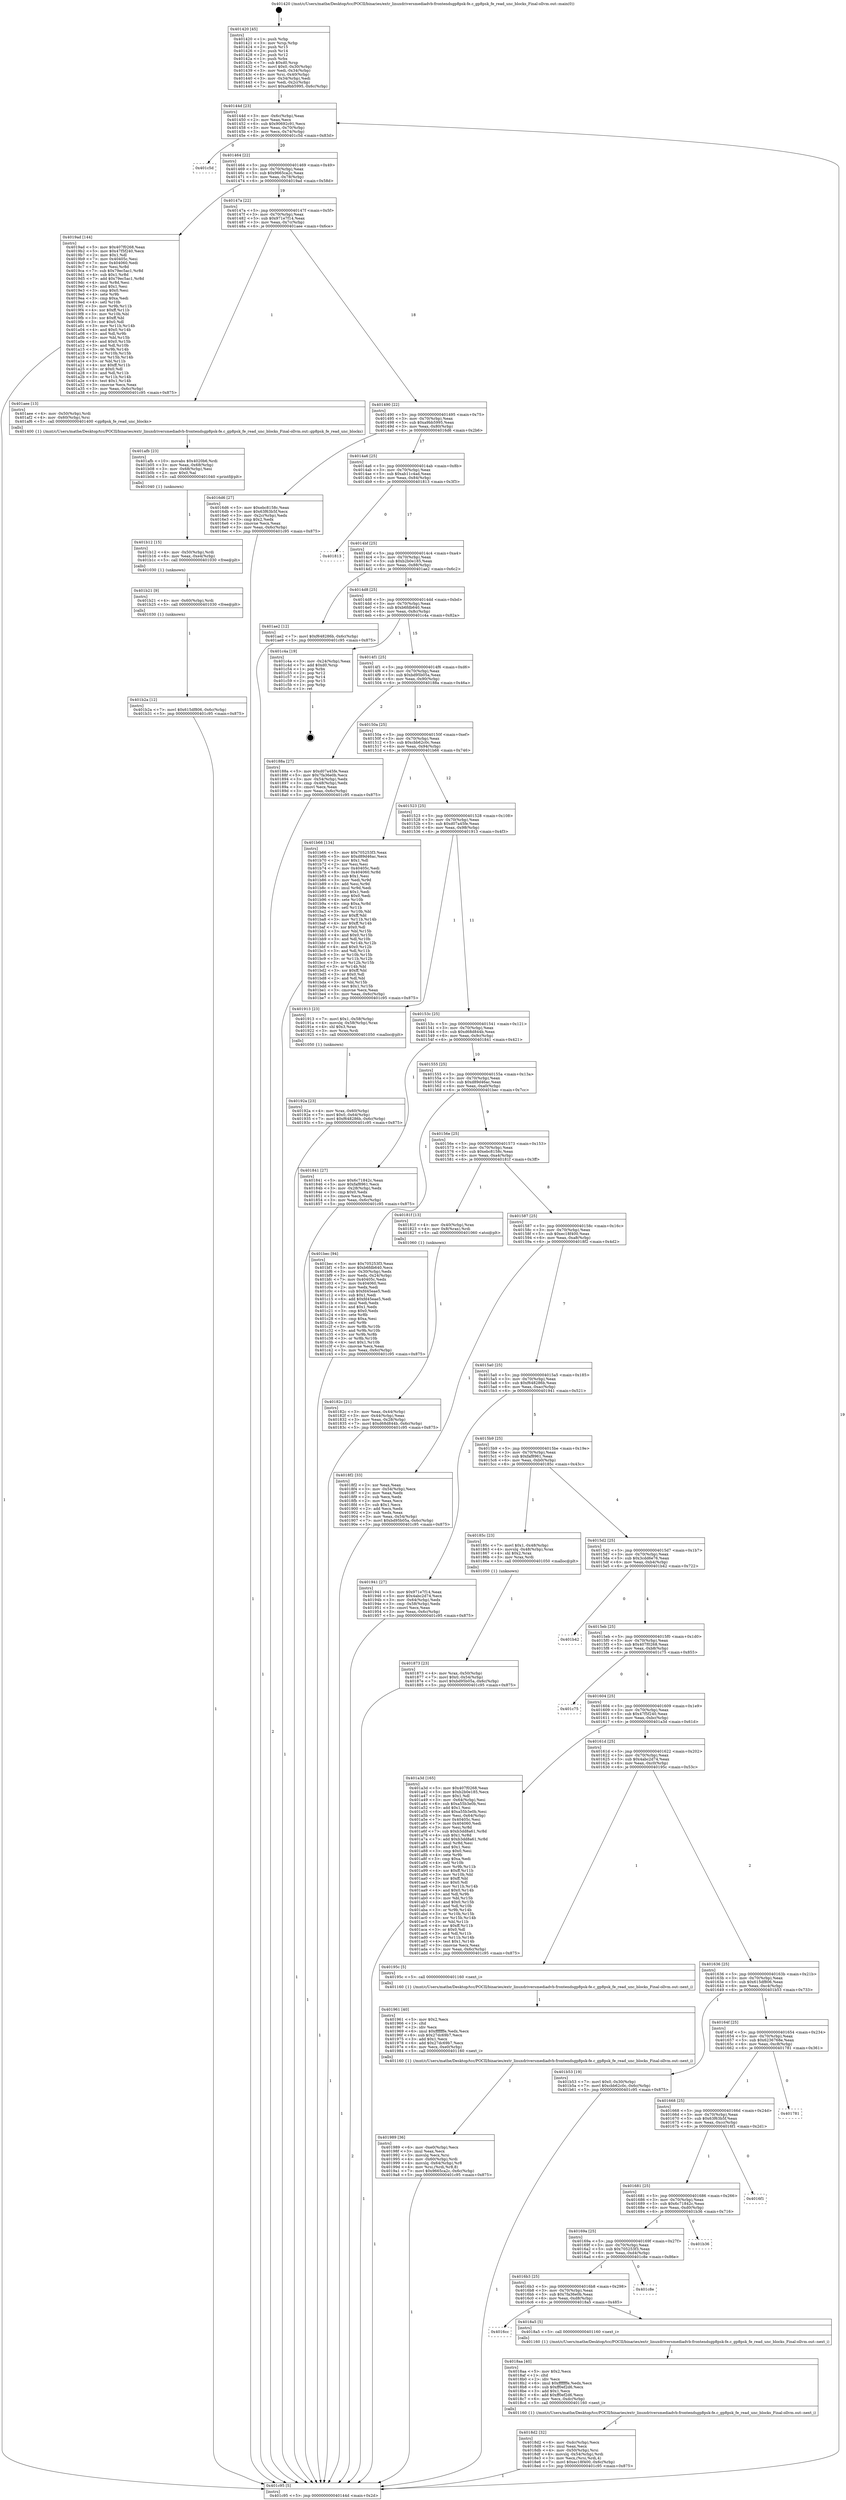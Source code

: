 digraph "0x401420" {
  label = "0x401420 (/mnt/c/Users/mathe/Desktop/tcc/POCII/binaries/extr_linuxdriversmediadvb-frontendsgp8psk-fe.c_gp8psk_fe_read_unc_blocks_Final-ollvm.out::main(0))"
  labelloc = "t"
  node[shape=record]

  Entry [label="",width=0.3,height=0.3,shape=circle,fillcolor=black,style=filled]
  "0x40144d" [label="{
     0x40144d [23]\l
     | [instrs]\l
     &nbsp;&nbsp;0x40144d \<+3\>: mov -0x6c(%rbp),%eax\l
     &nbsp;&nbsp;0x401450 \<+2\>: mov %eax,%ecx\l
     &nbsp;&nbsp;0x401452 \<+6\>: sub $0x90692c91,%ecx\l
     &nbsp;&nbsp;0x401458 \<+3\>: mov %eax,-0x70(%rbp)\l
     &nbsp;&nbsp;0x40145b \<+3\>: mov %ecx,-0x74(%rbp)\l
     &nbsp;&nbsp;0x40145e \<+6\>: je 0000000000401c5d \<main+0x83d\>\l
  }"]
  "0x401c5d" [label="{
     0x401c5d\l
  }", style=dashed]
  "0x401464" [label="{
     0x401464 [22]\l
     | [instrs]\l
     &nbsp;&nbsp;0x401464 \<+5\>: jmp 0000000000401469 \<main+0x49\>\l
     &nbsp;&nbsp;0x401469 \<+3\>: mov -0x70(%rbp),%eax\l
     &nbsp;&nbsp;0x40146c \<+5\>: sub $0x9665ca2c,%eax\l
     &nbsp;&nbsp;0x401471 \<+3\>: mov %eax,-0x78(%rbp)\l
     &nbsp;&nbsp;0x401474 \<+6\>: je 00000000004019ad \<main+0x58d\>\l
  }"]
  Exit [label="",width=0.3,height=0.3,shape=circle,fillcolor=black,style=filled,peripheries=2]
  "0x4019ad" [label="{
     0x4019ad [144]\l
     | [instrs]\l
     &nbsp;&nbsp;0x4019ad \<+5\>: mov $0x407f0268,%eax\l
     &nbsp;&nbsp;0x4019b2 \<+5\>: mov $0x47f5f240,%ecx\l
     &nbsp;&nbsp;0x4019b7 \<+2\>: mov $0x1,%dl\l
     &nbsp;&nbsp;0x4019b9 \<+7\>: mov 0x40405c,%esi\l
     &nbsp;&nbsp;0x4019c0 \<+7\>: mov 0x404060,%edi\l
     &nbsp;&nbsp;0x4019c7 \<+3\>: mov %esi,%r8d\l
     &nbsp;&nbsp;0x4019ca \<+7\>: sub $0x79ec5ac1,%r8d\l
     &nbsp;&nbsp;0x4019d1 \<+4\>: sub $0x1,%r8d\l
     &nbsp;&nbsp;0x4019d5 \<+7\>: add $0x79ec5ac1,%r8d\l
     &nbsp;&nbsp;0x4019dc \<+4\>: imul %r8d,%esi\l
     &nbsp;&nbsp;0x4019e0 \<+3\>: and $0x1,%esi\l
     &nbsp;&nbsp;0x4019e3 \<+3\>: cmp $0x0,%esi\l
     &nbsp;&nbsp;0x4019e6 \<+4\>: sete %r9b\l
     &nbsp;&nbsp;0x4019ea \<+3\>: cmp $0xa,%edi\l
     &nbsp;&nbsp;0x4019ed \<+4\>: setl %r10b\l
     &nbsp;&nbsp;0x4019f1 \<+3\>: mov %r9b,%r11b\l
     &nbsp;&nbsp;0x4019f4 \<+4\>: xor $0xff,%r11b\l
     &nbsp;&nbsp;0x4019f8 \<+3\>: mov %r10b,%bl\l
     &nbsp;&nbsp;0x4019fb \<+3\>: xor $0xff,%bl\l
     &nbsp;&nbsp;0x4019fe \<+3\>: xor $0x0,%dl\l
     &nbsp;&nbsp;0x401a01 \<+3\>: mov %r11b,%r14b\l
     &nbsp;&nbsp;0x401a04 \<+4\>: and $0x0,%r14b\l
     &nbsp;&nbsp;0x401a08 \<+3\>: and %dl,%r9b\l
     &nbsp;&nbsp;0x401a0b \<+3\>: mov %bl,%r15b\l
     &nbsp;&nbsp;0x401a0e \<+4\>: and $0x0,%r15b\l
     &nbsp;&nbsp;0x401a12 \<+3\>: and %dl,%r10b\l
     &nbsp;&nbsp;0x401a15 \<+3\>: or %r9b,%r14b\l
     &nbsp;&nbsp;0x401a18 \<+3\>: or %r10b,%r15b\l
     &nbsp;&nbsp;0x401a1b \<+3\>: xor %r15b,%r14b\l
     &nbsp;&nbsp;0x401a1e \<+3\>: or %bl,%r11b\l
     &nbsp;&nbsp;0x401a21 \<+4\>: xor $0xff,%r11b\l
     &nbsp;&nbsp;0x401a25 \<+3\>: or $0x0,%dl\l
     &nbsp;&nbsp;0x401a28 \<+3\>: and %dl,%r11b\l
     &nbsp;&nbsp;0x401a2b \<+3\>: or %r11b,%r14b\l
     &nbsp;&nbsp;0x401a2e \<+4\>: test $0x1,%r14b\l
     &nbsp;&nbsp;0x401a32 \<+3\>: cmovne %ecx,%eax\l
     &nbsp;&nbsp;0x401a35 \<+3\>: mov %eax,-0x6c(%rbp)\l
     &nbsp;&nbsp;0x401a38 \<+5\>: jmp 0000000000401c95 \<main+0x875\>\l
  }"]
  "0x40147a" [label="{
     0x40147a [22]\l
     | [instrs]\l
     &nbsp;&nbsp;0x40147a \<+5\>: jmp 000000000040147f \<main+0x5f\>\l
     &nbsp;&nbsp;0x40147f \<+3\>: mov -0x70(%rbp),%eax\l
     &nbsp;&nbsp;0x401482 \<+5\>: sub $0x971e7f14,%eax\l
     &nbsp;&nbsp;0x401487 \<+3\>: mov %eax,-0x7c(%rbp)\l
     &nbsp;&nbsp;0x40148a \<+6\>: je 0000000000401aee \<main+0x6ce\>\l
  }"]
  "0x401b2a" [label="{
     0x401b2a [12]\l
     | [instrs]\l
     &nbsp;&nbsp;0x401b2a \<+7\>: movl $0x615df806,-0x6c(%rbp)\l
     &nbsp;&nbsp;0x401b31 \<+5\>: jmp 0000000000401c95 \<main+0x875\>\l
  }"]
  "0x401aee" [label="{
     0x401aee [13]\l
     | [instrs]\l
     &nbsp;&nbsp;0x401aee \<+4\>: mov -0x50(%rbp),%rdi\l
     &nbsp;&nbsp;0x401af2 \<+4\>: mov -0x60(%rbp),%rsi\l
     &nbsp;&nbsp;0x401af6 \<+5\>: call 0000000000401400 \<gp8psk_fe_read_unc_blocks\>\l
     | [calls]\l
     &nbsp;&nbsp;0x401400 \{1\} (/mnt/c/Users/mathe/Desktop/tcc/POCII/binaries/extr_linuxdriversmediadvb-frontendsgp8psk-fe.c_gp8psk_fe_read_unc_blocks_Final-ollvm.out::gp8psk_fe_read_unc_blocks)\l
  }"]
  "0x401490" [label="{
     0x401490 [22]\l
     | [instrs]\l
     &nbsp;&nbsp;0x401490 \<+5\>: jmp 0000000000401495 \<main+0x75\>\l
     &nbsp;&nbsp;0x401495 \<+3\>: mov -0x70(%rbp),%eax\l
     &nbsp;&nbsp;0x401498 \<+5\>: sub $0xa9bb5995,%eax\l
     &nbsp;&nbsp;0x40149d \<+3\>: mov %eax,-0x80(%rbp)\l
     &nbsp;&nbsp;0x4014a0 \<+6\>: je 00000000004016d6 \<main+0x2b6\>\l
  }"]
  "0x401b21" [label="{
     0x401b21 [9]\l
     | [instrs]\l
     &nbsp;&nbsp;0x401b21 \<+4\>: mov -0x60(%rbp),%rdi\l
     &nbsp;&nbsp;0x401b25 \<+5\>: call 0000000000401030 \<free@plt\>\l
     | [calls]\l
     &nbsp;&nbsp;0x401030 \{1\} (unknown)\l
  }"]
  "0x4016d6" [label="{
     0x4016d6 [27]\l
     | [instrs]\l
     &nbsp;&nbsp;0x4016d6 \<+5\>: mov $0xebc8158c,%eax\l
     &nbsp;&nbsp;0x4016db \<+5\>: mov $0x63f63b5f,%ecx\l
     &nbsp;&nbsp;0x4016e0 \<+3\>: mov -0x2c(%rbp),%edx\l
     &nbsp;&nbsp;0x4016e3 \<+3\>: cmp $0x2,%edx\l
     &nbsp;&nbsp;0x4016e6 \<+3\>: cmovne %ecx,%eax\l
     &nbsp;&nbsp;0x4016e9 \<+3\>: mov %eax,-0x6c(%rbp)\l
     &nbsp;&nbsp;0x4016ec \<+5\>: jmp 0000000000401c95 \<main+0x875\>\l
  }"]
  "0x4014a6" [label="{
     0x4014a6 [25]\l
     | [instrs]\l
     &nbsp;&nbsp;0x4014a6 \<+5\>: jmp 00000000004014ab \<main+0x8b\>\l
     &nbsp;&nbsp;0x4014ab \<+3\>: mov -0x70(%rbp),%eax\l
     &nbsp;&nbsp;0x4014ae \<+5\>: sub $0xab11c4ad,%eax\l
     &nbsp;&nbsp;0x4014b3 \<+6\>: mov %eax,-0x84(%rbp)\l
     &nbsp;&nbsp;0x4014b9 \<+6\>: je 0000000000401813 \<main+0x3f3\>\l
  }"]
  "0x401c95" [label="{
     0x401c95 [5]\l
     | [instrs]\l
     &nbsp;&nbsp;0x401c95 \<+5\>: jmp 000000000040144d \<main+0x2d\>\l
  }"]
  "0x401420" [label="{
     0x401420 [45]\l
     | [instrs]\l
     &nbsp;&nbsp;0x401420 \<+1\>: push %rbp\l
     &nbsp;&nbsp;0x401421 \<+3\>: mov %rsp,%rbp\l
     &nbsp;&nbsp;0x401424 \<+2\>: push %r15\l
     &nbsp;&nbsp;0x401426 \<+2\>: push %r14\l
     &nbsp;&nbsp;0x401428 \<+2\>: push %r12\l
     &nbsp;&nbsp;0x40142a \<+1\>: push %rbx\l
     &nbsp;&nbsp;0x40142b \<+7\>: sub $0xd0,%rsp\l
     &nbsp;&nbsp;0x401432 \<+7\>: movl $0x0,-0x30(%rbp)\l
     &nbsp;&nbsp;0x401439 \<+3\>: mov %edi,-0x34(%rbp)\l
     &nbsp;&nbsp;0x40143c \<+4\>: mov %rsi,-0x40(%rbp)\l
     &nbsp;&nbsp;0x401440 \<+3\>: mov -0x34(%rbp),%edi\l
     &nbsp;&nbsp;0x401443 \<+3\>: mov %edi,-0x2c(%rbp)\l
     &nbsp;&nbsp;0x401446 \<+7\>: movl $0xa9bb5995,-0x6c(%rbp)\l
  }"]
  "0x401b12" [label="{
     0x401b12 [15]\l
     | [instrs]\l
     &nbsp;&nbsp;0x401b12 \<+4\>: mov -0x50(%rbp),%rdi\l
     &nbsp;&nbsp;0x401b16 \<+6\>: mov %eax,-0xe4(%rbp)\l
     &nbsp;&nbsp;0x401b1c \<+5\>: call 0000000000401030 \<free@plt\>\l
     | [calls]\l
     &nbsp;&nbsp;0x401030 \{1\} (unknown)\l
  }"]
  "0x401813" [label="{
     0x401813\l
  }", style=dashed]
  "0x4014bf" [label="{
     0x4014bf [25]\l
     | [instrs]\l
     &nbsp;&nbsp;0x4014bf \<+5\>: jmp 00000000004014c4 \<main+0xa4\>\l
     &nbsp;&nbsp;0x4014c4 \<+3\>: mov -0x70(%rbp),%eax\l
     &nbsp;&nbsp;0x4014c7 \<+5\>: sub $0xb2b0e185,%eax\l
     &nbsp;&nbsp;0x4014cc \<+6\>: mov %eax,-0x88(%rbp)\l
     &nbsp;&nbsp;0x4014d2 \<+6\>: je 0000000000401ae2 \<main+0x6c2\>\l
  }"]
  "0x401afb" [label="{
     0x401afb [23]\l
     | [instrs]\l
     &nbsp;&nbsp;0x401afb \<+10\>: movabs $0x4020b6,%rdi\l
     &nbsp;&nbsp;0x401b05 \<+3\>: mov %eax,-0x68(%rbp)\l
     &nbsp;&nbsp;0x401b08 \<+3\>: mov -0x68(%rbp),%esi\l
     &nbsp;&nbsp;0x401b0b \<+2\>: mov $0x0,%al\l
     &nbsp;&nbsp;0x401b0d \<+5\>: call 0000000000401040 \<printf@plt\>\l
     | [calls]\l
     &nbsp;&nbsp;0x401040 \{1\} (unknown)\l
  }"]
  "0x401ae2" [label="{
     0x401ae2 [12]\l
     | [instrs]\l
     &nbsp;&nbsp;0x401ae2 \<+7\>: movl $0xf648286b,-0x6c(%rbp)\l
     &nbsp;&nbsp;0x401ae9 \<+5\>: jmp 0000000000401c95 \<main+0x875\>\l
  }"]
  "0x4014d8" [label="{
     0x4014d8 [25]\l
     | [instrs]\l
     &nbsp;&nbsp;0x4014d8 \<+5\>: jmp 00000000004014dd \<main+0xbd\>\l
     &nbsp;&nbsp;0x4014dd \<+3\>: mov -0x70(%rbp),%eax\l
     &nbsp;&nbsp;0x4014e0 \<+5\>: sub $0xb6fdb640,%eax\l
     &nbsp;&nbsp;0x4014e5 \<+6\>: mov %eax,-0x8c(%rbp)\l
     &nbsp;&nbsp;0x4014eb \<+6\>: je 0000000000401c4a \<main+0x82a\>\l
  }"]
  "0x401989" [label="{
     0x401989 [36]\l
     | [instrs]\l
     &nbsp;&nbsp;0x401989 \<+6\>: mov -0xe0(%rbp),%ecx\l
     &nbsp;&nbsp;0x40198f \<+3\>: imul %eax,%ecx\l
     &nbsp;&nbsp;0x401992 \<+3\>: movslq %ecx,%rsi\l
     &nbsp;&nbsp;0x401995 \<+4\>: mov -0x60(%rbp),%rdi\l
     &nbsp;&nbsp;0x401999 \<+4\>: movslq -0x64(%rbp),%r8\l
     &nbsp;&nbsp;0x40199d \<+4\>: mov %rsi,(%rdi,%r8,8)\l
     &nbsp;&nbsp;0x4019a1 \<+7\>: movl $0x9665ca2c,-0x6c(%rbp)\l
     &nbsp;&nbsp;0x4019a8 \<+5\>: jmp 0000000000401c95 \<main+0x875\>\l
  }"]
  "0x401c4a" [label="{
     0x401c4a [19]\l
     | [instrs]\l
     &nbsp;&nbsp;0x401c4a \<+3\>: mov -0x24(%rbp),%eax\l
     &nbsp;&nbsp;0x401c4d \<+7\>: add $0xd0,%rsp\l
     &nbsp;&nbsp;0x401c54 \<+1\>: pop %rbx\l
     &nbsp;&nbsp;0x401c55 \<+2\>: pop %r12\l
     &nbsp;&nbsp;0x401c57 \<+2\>: pop %r14\l
     &nbsp;&nbsp;0x401c59 \<+2\>: pop %r15\l
     &nbsp;&nbsp;0x401c5b \<+1\>: pop %rbp\l
     &nbsp;&nbsp;0x401c5c \<+1\>: ret\l
  }"]
  "0x4014f1" [label="{
     0x4014f1 [25]\l
     | [instrs]\l
     &nbsp;&nbsp;0x4014f1 \<+5\>: jmp 00000000004014f6 \<main+0xd6\>\l
     &nbsp;&nbsp;0x4014f6 \<+3\>: mov -0x70(%rbp),%eax\l
     &nbsp;&nbsp;0x4014f9 \<+5\>: sub $0xbd95b05a,%eax\l
     &nbsp;&nbsp;0x4014fe \<+6\>: mov %eax,-0x90(%rbp)\l
     &nbsp;&nbsp;0x401504 \<+6\>: je 000000000040188a \<main+0x46a\>\l
  }"]
  "0x401961" [label="{
     0x401961 [40]\l
     | [instrs]\l
     &nbsp;&nbsp;0x401961 \<+5\>: mov $0x2,%ecx\l
     &nbsp;&nbsp;0x401966 \<+1\>: cltd\l
     &nbsp;&nbsp;0x401967 \<+2\>: idiv %ecx\l
     &nbsp;&nbsp;0x401969 \<+6\>: imul $0xfffffffe,%edx,%ecx\l
     &nbsp;&nbsp;0x40196f \<+6\>: sub $0x27dc69b7,%ecx\l
     &nbsp;&nbsp;0x401975 \<+3\>: add $0x1,%ecx\l
     &nbsp;&nbsp;0x401978 \<+6\>: add $0x27dc69b7,%ecx\l
     &nbsp;&nbsp;0x40197e \<+6\>: mov %ecx,-0xe0(%rbp)\l
     &nbsp;&nbsp;0x401984 \<+5\>: call 0000000000401160 \<next_i\>\l
     | [calls]\l
     &nbsp;&nbsp;0x401160 \{1\} (/mnt/c/Users/mathe/Desktop/tcc/POCII/binaries/extr_linuxdriversmediadvb-frontendsgp8psk-fe.c_gp8psk_fe_read_unc_blocks_Final-ollvm.out::next_i)\l
  }"]
  "0x40188a" [label="{
     0x40188a [27]\l
     | [instrs]\l
     &nbsp;&nbsp;0x40188a \<+5\>: mov $0xd07a45fe,%eax\l
     &nbsp;&nbsp;0x40188f \<+5\>: mov $0x7fa36e0b,%ecx\l
     &nbsp;&nbsp;0x401894 \<+3\>: mov -0x54(%rbp),%edx\l
     &nbsp;&nbsp;0x401897 \<+3\>: cmp -0x48(%rbp),%edx\l
     &nbsp;&nbsp;0x40189a \<+3\>: cmovl %ecx,%eax\l
     &nbsp;&nbsp;0x40189d \<+3\>: mov %eax,-0x6c(%rbp)\l
     &nbsp;&nbsp;0x4018a0 \<+5\>: jmp 0000000000401c95 \<main+0x875\>\l
  }"]
  "0x40150a" [label="{
     0x40150a [25]\l
     | [instrs]\l
     &nbsp;&nbsp;0x40150a \<+5\>: jmp 000000000040150f \<main+0xef\>\l
     &nbsp;&nbsp;0x40150f \<+3\>: mov -0x70(%rbp),%eax\l
     &nbsp;&nbsp;0x401512 \<+5\>: sub $0xcbb62c0c,%eax\l
     &nbsp;&nbsp;0x401517 \<+6\>: mov %eax,-0x94(%rbp)\l
     &nbsp;&nbsp;0x40151d \<+6\>: je 0000000000401b66 \<main+0x746\>\l
  }"]
  "0x40192a" [label="{
     0x40192a [23]\l
     | [instrs]\l
     &nbsp;&nbsp;0x40192a \<+4\>: mov %rax,-0x60(%rbp)\l
     &nbsp;&nbsp;0x40192e \<+7\>: movl $0x0,-0x64(%rbp)\l
     &nbsp;&nbsp;0x401935 \<+7\>: movl $0xf648286b,-0x6c(%rbp)\l
     &nbsp;&nbsp;0x40193c \<+5\>: jmp 0000000000401c95 \<main+0x875\>\l
  }"]
  "0x401b66" [label="{
     0x401b66 [134]\l
     | [instrs]\l
     &nbsp;&nbsp;0x401b66 \<+5\>: mov $0x705253f3,%eax\l
     &nbsp;&nbsp;0x401b6b \<+5\>: mov $0xd89d46ac,%ecx\l
     &nbsp;&nbsp;0x401b70 \<+2\>: mov $0x1,%dl\l
     &nbsp;&nbsp;0x401b72 \<+2\>: xor %esi,%esi\l
     &nbsp;&nbsp;0x401b74 \<+7\>: mov 0x40405c,%edi\l
     &nbsp;&nbsp;0x401b7b \<+8\>: mov 0x404060,%r8d\l
     &nbsp;&nbsp;0x401b83 \<+3\>: sub $0x1,%esi\l
     &nbsp;&nbsp;0x401b86 \<+3\>: mov %edi,%r9d\l
     &nbsp;&nbsp;0x401b89 \<+3\>: add %esi,%r9d\l
     &nbsp;&nbsp;0x401b8c \<+4\>: imul %r9d,%edi\l
     &nbsp;&nbsp;0x401b90 \<+3\>: and $0x1,%edi\l
     &nbsp;&nbsp;0x401b93 \<+3\>: cmp $0x0,%edi\l
     &nbsp;&nbsp;0x401b96 \<+4\>: sete %r10b\l
     &nbsp;&nbsp;0x401b9a \<+4\>: cmp $0xa,%r8d\l
     &nbsp;&nbsp;0x401b9e \<+4\>: setl %r11b\l
     &nbsp;&nbsp;0x401ba2 \<+3\>: mov %r10b,%bl\l
     &nbsp;&nbsp;0x401ba5 \<+3\>: xor $0xff,%bl\l
     &nbsp;&nbsp;0x401ba8 \<+3\>: mov %r11b,%r14b\l
     &nbsp;&nbsp;0x401bab \<+4\>: xor $0xff,%r14b\l
     &nbsp;&nbsp;0x401baf \<+3\>: xor $0x0,%dl\l
     &nbsp;&nbsp;0x401bb2 \<+3\>: mov %bl,%r15b\l
     &nbsp;&nbsp;0x401bb5 \<+4\>: and $0x0,%r15b\l
     &nbsp;&nbsp;0x401bb9 \<+3\>: and %dl,%r10b\l
     &nbsp;&nbsp;0x401bbc \<+3\>: mov %r14b,%r12b\l
     &nbsp;&nbsp;0x401bbf \<+4\>: and $0x0,%r12b\l
     &nbsp;&nbsp;0x401bc3 \<+3\>: and %dl,%r11b\l
     &nbsp;&nbsp;0x401bc6 \<+3\>: or %r10b,%r15b\l
     &nbsp;&nbsp;0x401bc9 \<+3\>: or %r11b,%r12b\l
     &nbsp;&nbsp;0x401bcc \<+3\>: xor %r12b,%r15b\l
     &nbsp;&nbsp;0x401bcf \<+3\>: or %r14b,%bl\l
     &nbsp;&nbsp;0x401bd2 \<+3\>: xor $0xff,%bl\l
     &nbsp;&nbsp;0x401bd5 \<+3\>: or $0x0,%dl\l
     &nbsp;&nbsp;0x401bd8 \<+2\>: and %dl,%bl\l
     &nbsp;&nbsp;0x401bda \<+3\>: or %bl,%r15b\l
     &nbsp;&nbsp;0x401bdd \<+4\>: test $0x1,%r15b\l
     &nbsp;&nbsp;0x401be1 \<+3\>: cmovne %ecx,%eax\l
     &nbsp;&nbsp;0x401be4 \<+3\>: mov %eax,-0x6c(%rbp)\l
     &nbsp;&nbsp;0x401be7 \<+5\>: jmp 0000000000401c95 \<main+0x875\>\l
  }"]
  "0x401523" [label="{
     0x401523 [25]\l
     | [instrs]\l
     &nbsp;&nbsp;0x401523 \<+5\>: jmp 0000000000401528 \<main+0x108\>\l
     &nbsp;&nbsp;0x401528 \<+3\>: mov -0x70(%rbp),%eax\l
     &nbsp;&nbsp;0x40152b \<+5\>: sub $0xd07a45fe,%eax\l
     &nbsp;&nbsp;0x401530 \<+6\>: mov %eax,-0x98(%rbp)\l
     &nbsp;&nbsp;0x401536 \<+6\>: je 0000000000401913 \<main+0x4f3\>\l
  }"]
  "0x4018d2" [label="{
     0x4018d2 [32]\l
     | [instrs]\l
     &nbsp;&nbsp;0x4018d2 \<+6\>: mov -0xdc(%rbp),%ecx\l
     &nbsp;&nbsp;0x4018d8 \<+3\>: imul %eax,%ecx\l
     &nbsp;&nbsp;0x4018db \<+4\>: mov -0x50(%rbp),%rsi\l
     &nbsp;&nbsp;0x4018df \<+4\>: movslq -0x54(%rbp),%rdi\l
     &nbsp;&nbsp;0x4018e3 \<+3\>: mov %ecx,(%rsi,%rdi,4)\l
     &nbsp;&nbsp;0x4018e6 \<+7\>: movl $0xec18f400,-0x6c(%rbp)\l
     &nbsp;&nbsp;0x4018ed \<+5\>: jmp 0000000000401c95 \<main+0x875\>\l
  }"]
  "0x401913" [label="{
     0x401913 [23]\l
     | [instrs]\l
     &nbsp;&nbsp;0x401913 \<+7\>: movl $0x1,-0x58(%rbp)\l
     &nbsp;&nbsp;0x40191a \<+4\>: movslq -0x58(%rbp),%rax\l
     &nbsp;&nbsp;0x40191e \<+4\>: shl $0x3,%rax\l
     &nbsp;&nbsp;0x401922 \<+3\>: mov %rax,%rdi\l
     &nbsp;&nbsp;0x401925 \<+5\>: call 0000000000401050 \<malloc@plt\>\l
     | [calls]\l
     &nbsp;&nbsp;0x401050 \{1\} (unknown)\l
  }"]
  "0x40153c" [label="{
     0x40153c [25]\l
     | [instrs]\l
     &nbsp;&nbsp;0x40153c \<+5\>: jmp 0000000000401541 \<main+0x121\>\l
     &nbsp;&nbsp;0x401541 \<+3\>: mov -0x70(%rbp),%eax\l
     &nbsp;&nbsp;0x401544 \<+5\>: sub $0xd68d844b,%eax\l
     &nbsp;&nbsp;0x401549 \<+6\>: mov %eax,-0x9c(%rbp)\l
     &nbsp;&nbsp;0x40154f \<+6\>: je 0000000000401841 \<main+0x421\>\l
  }"]
  "0x4018aa" [label="{
     0x4018aa [40]\l
     | [instrs]\l
     &nbsp;&nbsp;0x4018aa \<+5\>: mov $0x2,%ecx\l
     &nbsp;&nbsp;0x4018af \<+1\>: cltd\l
     &nbsp;&nbsp;0x4018b0 \<+2\>: idiv %ecx\l
     &nbsp;&nbsp;0x4018b2 \<+6\>: imul $0xfffffffe,%edx,%ecx\l
     &nbsp;&nbsp;0x4018b8 \<+6\>: sub $0xff0ef2d6,%ecx\l
     &nbsp;&nbsp;0x4018be \<+3\>: add $0x1,%ecx\l
     &nbsp;&nbsp;0x4018c1 \<+6\>: add $0xff0ef2d6,%ecx\l
     &nbsp;&nbsp;0x4018c7 \<+6\>: mov %ecx,-0xdc(%rbp)\l
     &nbsp;&nbsp;0x4018cd \<+5\>: call 0000000000401160 \<next_i\>\l
     | [calls]\l
     &nbsp;&nbsp;0x401160 \{1\} (/mnt/c/Users/mathe/Desktop/tcc/POCII/binaries/extr_linuxdriversmediadvb-frontendsgp8psk-fe.c_gp8psk_fe_read_unc_blocks_Final-ollvm.out::next_i)\l
  }"]
  "0x401841" [label="{
     0x401841 [27]\l
     | [instrs]\l
     &nbsp;&nbsp;0x401841 \<+5\>: mov $0x6c71842c,%eax\l
     &nbsp;&nbsp;0x401846 \<+5\>: mov $0xfaf8961,%ecx\l
     &nbsp;&nbsp;0x40184b \<+3\>: mov -0x28(%rbp),%edx\l
     &nbsp;&nbsp;0x40184e \<+3\>: cmp $0x0,%edx\l
     &nbsp;&nbsp;0x401851 \<+3\>: cmove %ecx,%eax\l
     &nbsp;&nbsp;0x401854 \<+3\>: mov %eax,-0x6c(%rbp)\l
     &nbsp;&nbsp;0x401857 \<+5\>: jmp 0000000000401c95 \<main+0x875\>\l
  }"]
  "0x401555" [label="{
     0x401555 [25]\l
     | [instrs]\l
     &nbsp;&nbsp;0x401555 \<+5\>: jmp 000000000040155a \<main+0x13a\>\l
     &nbsp;&nbsp;0x40155a \<+3\>: mov -0x70(%rbp),%eax\l
     &nbsp;&nbsp;0x40155d \<+5\>: sub $0xd89d46ac,%eax\l
     &nbsp;&nbsp;0x401562 \<+6\>: mov %eax,-0xa0(%rbp)\l
     &nbsp;&nbsp;0x401568 \<+6\>: je 0000000000401bec \<main+0x7cc\>\l
  }"]
  "0x4016cc" [label="{
     0x4016cc\l
  }", style=dashed]
  "0x401bec" [label="{
     0x401bec [94]\l
     | [instrs]\l
     &nbsp;&nbsp;0x401bec \<+5\>: mov $0x705253f3,%eax\l
     &nbsp;&nbsp;0x401bf1 \<+5\>: mov $0xb6fdb640,%ecx\l
     &nbsp;&nbsp;0x401bf6 \<+3\>: mov -0x30(%rbp),%edx\l
     &nbsp;&nbsp;0x401bf9 \<+3\>: mov %edx,-0x24(%rbp)\l
     &nbsp;&nbsp;0x401bfc \<+7\>: mov 0x40405c,%edx\l
     &nbsp;&nbsp;0x401c03 \<+7\>: mov 0x404060,%esi\l
     &nbsp;&nbsp;0x401c0a \<+2\>: mov %edx,%edi\l
     &nbsp;&nbsp;0x401c0c \<+6\>: sub $0xfd45eae5,%edi\l
     &nbsp;&nbsp;0x401c12 \<+3\>: sub $0x1,%edi\l
     &nbsp;&nbsp;0x401c15 \<+6\>: add $0xfd45eae5,%edi\l
     &nbsp;&nbsp;0x401c1b \<+3\>: imul %edi,%edx\l
     &nbsp;&nbsp;0x401c1e \<+3\>: and $0x1,%edx\l
     &nbsp;&nbsp;0x401c21 \<+3\>: cmp $0x0,%edx\l
     &nbsp;&nbsp;0x401c24 \<+4\>: sete %r8b\l
     &nbsp;&nbsp;0x401c28 \<+3\>: cmp $0xa,%esi\l
     &nbsp;&nbsp;0x401c2b \<+4\>: setl %r9b\l
     &nbsp;&nbsp;0x401c2f \<+3\>: mov %r8b,%r10b\l
     &nbsp;&nbsp;0x401c32 \<+3\>: and %r9b,%r10b\l
     &nbsp;&nbsp;0x401c35 \<+3\>: xor %r9b,%r8b\l
     &nbsp;&nbsp;0x401c38 \<+3\>: or %r8b,%r10b\l
     &nbsp;&nbsp;0x401c3b \<+4\>: test $0x1,%r10b\l
     &nbsp;&nbsp;0x401c3f \<+3\>: cmovne %ecx,%eax\l
     &nbsp;&nbsp;0x401c42 \<+3\>: mov %eax,-0x6c(%rbp)\l
     &nbsp;&nbsp;0x401c45 \<+5\>: jmp 0000000000401c95 \<main+0x875\>\l
  }"]
  "0x40156e" [label="{
     0x40156e [25]\l
     | [instrs]\l
     &nbsp;&nbsp;0x40156e \<+5\>: jmp 0000000000401573 \<main+0x153\>\l
     &nbsp;&nbsp;0x401573 \<+3\>: mov -0x70(%rbp),%eax\l
     &nbsp;&nbsp;0x401576 \<+5\>: sub $0xebc8158c,%eax\l
     &nbsp;&nbsp;0x40157b \<+6\>: mov %eax,-0xa4(%rbp)\l
     &nbsp;&nbsp;0x401581 \<+6\>: je 000000000040181f \<main+0x3ff\>\l
  }"]
  "0x4018a5" [label="{
     0x4018a5 [5]\l
     | [instrs]\l
     &nbsp;&nbsp;0x4018a5 \<+5\>: call 0000000000401160 \<next_i\>\l
     | [calls]\l
     &nbsp;&nbsp;0x401160 \{1\} (/mnt/c/Users/mathe/Desktop/tcc/POCII/binaries/extr_linuxdriversmediadvb-frontendsgp8psk-fe.c_gp8psk_fe_read_unc_blocks_Final-ollvm.out::next_i)\l
  }"]
  "0x40181f" [label="{
     0x40181f [13]\l
     | [instrs]\l
     &nbsp;&nbsp;0x40181f \<+4\>: mov -0x40(%rbp),%rax\l
     &nbsp;&nbsp;0x401823 \<+4\>: mov 0x8(%rax),%rdi\l
     &nbsp;&nbsp;0x401827 \<+5\>: call 0000000000401060 \<atoi@plt\>\l
     | [calls]\l
     &nbsp;&nbsp;0x401060 \{1\} (unknown)\l
  }"]
  "0x401587" [label="{
     0x401587 [25]\l
     | [instrs]\l
     &nbsp;&nbsp;0x401587 \<+5\>: jmp 000000000040158c \<main+0x16c\>\l
     &nbsp;&nbsp;0x40158c \<+3\>: mov -0x70(%rbp),%eax\l
     &nbsp;&nbsp;0x40158f \<+5\>: sub $0xec18f400,%eax\l
     &nbsp;&nbsp;0x401594 \<+6\>: mov %eax,-0xa8(%rbp)\l
     &nbsp;&nbsp;0x40159a \<+6\>: je 00000000004018f2 \<main+0x4d2\>\l
  }"]
  "0x40182c" [label="{
     0x40182c [21]\l
     | [instrs]\l
     &nbsp;&nbsp;0x40182c \<+3\>: mov %eax,-0x44(%rbp)\l
     &nbsp;&nbsp;0x40182f \<+3\>: mov -0x44(%rbp),%eax\l
     &nbsp;&nbsp;0x401832 \<+3\>: mov %eax,-0x28(%rbp)\l
     &nbsp;&nbsp;0x401835 \<+7\>: movl $0xd68d844b,-0x6c(%rbp)\l
     &nbsp;&nbsp;0x40183c \<+5\>: jmp 0000000000401c95 \<main+0x875\>\l
  }"]
  "0x4016b3" [label="{
     0x4016b3 [25]\l
     | [instrs]\l
     &nbsp;&nbsp;0x4016b3 \<+5\>: jmp 00000000004016b8 \<main+0x298\>\l
     &nbsp;&nbsp;0x4016b8 \<+3\>: mov -0x70(%rbp),%eax\l
     &nbsp;&nbsp;0x4016bb \<+5\>: sub $0x7fa36e0b,%eax\l
     &nbsp;&nbsp;0x4016c0 \<+6\>: mov %eax,-0xd8(%rbp)\l
     &nbsp;&nbsp;0x4016c6 \<+6\>: je 00000000004018a5 \<main+0x485\>\l
  }"]
  "0x4018f2" [label="{
     0x4018f2 [33]\l
     | [instrs]\l
     &nbsp;&nbsp;0x4018f2 \<+2\>: xor %eax,%eax\l
     &nbsp;&nbsp;0x4018f4 \<+3\>: mov -0x54(%rbp),%ecx\l
     &nbsp;&nbsp;0x4018f7 \<+2\>: mov %eax,%edx\l
     &nbsp;&nbsp;0x4018f9 \<+2\>: sub %ecx,%edx\l
     &nbsp;&nbsp;0x4018fb \<+2\>: mov %eax,%ecx\l
     &nbsp;&nbsp;0x4018fd \<+3\>: sub $0x1,%ecx\l
     &nbsp;&nbsp;0x401900 \<+2\>: add %ecx,%edx\l
     &nbsp;&nbsp;0x401902 \<+2\>: sub %edx,%eax\l
     &nbsp;&nbsp;0x401904 \<+3\>: mov %eax,-0x54(%rbp)\l
     &nbsp;&nbsp;0x401907 \<+7\>: movl $0xbd95b05a,-0x6c(%rbp)\l
     &nbsp;&nbsp;0x40190e \<+5\>: jmp 0000000000401c95 \<main+0x875\>\l
  }"]
  "0x4015a0" [label="{
     0x4015a0 [25]\l
     | [instrs]\l
     &nbsp;&nbsp;0x4015a0 \<+5\>: jmp 00000000004015a5 \<main+0x185\>\l
     &nbsp;&nbsp;0x4015a5 \<+3\>: mov -0x70(%rbp),%eax\l
     &nbsp;&nbsp;0x4015a8 \<+5\>: sub $0xf648286b,%eax\l
     &nbsp;&nbsp;0x4015ad \<+6\>: mov %eax,-0xac(%rbp)\l
     &nbsp;&nbsp;0x4015b3 \<+6\>: je 0000000000401941 \<main+0x521\>\l
  }"]
  "0x401c8e" [label="{
     0x401c8e\l
  }", style=dashed]
  "0x401941" [label="{
     0x401941 [27]\l
     | [instrs]\l
     &nbsp;&nbsp;0x401941 \<+5\>: mov $0x971e7f14,%eax\l
     &nbsp;&nbsp;0x401946 \<+5\>: mov $0x4abc2d74,%ecx\l
     &nbsp;&nbsp;0x40194b \<+3\>: mov -0x64(%rbp),%edx\l
     &nbsp;&nbsp;0x40194e \<+3\>: cmp -0x58(%rbp),%edx\l
     &nbsp;&nbsp;0x401951 \<+3\>: cmovl %ecx,%eax\l
     &nbsp;&nbsp;0x401954 \<+3\>: mov %eax,-0x6c(%rbp)\l
     &nbsp;&nbsp;0x401957 \<+5\>: jmp 0000000000401c95 \<main+0x875\>\l
  }"]
  "0x4015b9" [label="{
     0x4015b9 [25]\l
     | [instrs]\l
     &nbsp;&nbsp;0x4015b9 \<+5\>: jmp 00000000004015be \<main+0x19e\>\l
     &nbsp;&nbsp;0x4015be \<+3\>: mov -0x70(%rbp),%eax\l
     &nbsp;&nbsp;0x4015c1 \<+5\>: sub $0xfaf8961,%eax\l
     &nbsp;&nbsp;0x4015c6 \<+6\>: mov %eax,-0xb0(%rbp)\l
     &nbsp;&nbsp;0x4015cc \<+6\>: je 000000000040185c \<main+0x43c\>\l
  }"]
  "0x40169a" [label="{
     0x40169a [25]\l
     | [instrs]\l
     &nbsp;&nbsp;0x40169a \<+5\>: jmp 000000000040169f \<main+0x27f\>\l
     &nbsp;&nbsp;0x40169f \<+3\>: mov -0x70(%rbp),%eax\l
     &nbsp;&nbsp;0x4016a2 \<+5\>: sub $0x705253f3,%eax\l
     &nbsp;&nbsp;0x4016a7 \<+6\>: mov %eax,-0xd4(%rbp)\l
     &nbsp;&nbsp;0x4016ad \<+6\>: je 0000000000401c8e \<main+0x86e\>\l
  }"]
  "0x40185c" [label="{
     0x40185c [23]\l
     | [instrs]\l
     &nbsp;&nbsp;0x40185c \<+7\>: movl $0x1,-0x48(%rbp)\l
     &nbsp;&nbsp;0x401863 \<+4\>: movslq -0x48(%rbp),%rax\l
     &nbsp;&nbsp;0x401867 \<+4\>: shl $0x2,%rax\l
     &nbsp;&nbsp;0x40186b \<+3\>: mov %rax,%rdi\l
     &nbsp;&nbsp;0x40186e \<+5\>: call 0000000000401050 \<malloc@plt\>\l
     | [calls]\l
     &nbsp;&nbsp;0x401050 \{1\} (unknown)\l
  }"]
  "0x4015d2" [label="{
     0x4015d2 [25]\l
     | [instrs]\l
     &nbsp;&nbsp;0x4015d2 \<+5\>: jmp 00000000004015d7 \<main+0x1b7\>\l
     &nbsp;&nbsp;0x4015d7 \<+3\>: mov -0x70(%rbp),%eax\l
     &nbsp;&nbsp;0x4015da \<+5\>: sub $0x3cdd6e76,%eax\l
     &nbsp;&nbsp;0x4015df \<+6\>: mov %eax,-0xb4(%rbp)\l
     &nbsp;&nbsp;0x4015e5 \<+6\>: je 0000000000401b42 \<main+0x722\>\l
  }"]
  "0x401873" [label="{
     0x401873 [23]\l
     | [instrs]\l
     &nbsp;&nbsp;0x401873 \<+4\>: mov %rax,-0x50(%rbp)\l
     &nbsp;&nbsp;0x401877 \<+7\>: movl $0x0,-0x54(%rbp)\l
     &nbsp;&nbsp;0x40187e \<+7\>: movl $0xbd95b05a,-0x6c(%rbp)\l
     &nbsp;&nbsp;0x401885 \<+5\>: jmp 0000000000401c95 \<main+0x875\>\l
  }"]
  "0x401b36" [label="{
     0x401b36\l
  }", style=dashed]
  "0x401b42" [label="{
     0x401b42\l
  }", style=dashed]
  "0x4015eb" [label="{
     0x4015eb [25]\l
     | [instrs]\l
     &nbsp;&nbsp;0x4015eb \<+5\>: jmp 00000000004015f0 \<main+0x1d0\>\l
     &nbsp;&nbsp;0x4015f0 \<+3\>: mov -0x70(%rbp),%eax\l
     &nbsp;&nbsp;0x4015f3 \<+5\>: sub $0x407f0268,%eax\l
     &nbsp;&nbsp;0x4015f8 \<+6\>: mov %eax,-0xb8(%rbp)\l
     &nbsp;&nbsp;0x4015fe \<+6\>: je 0000000000401c75 \<main+0x855\>\l
  }"]
  "0x401681" [label="{
     0x401681 [25]\l
     | [instrs]\l
     &nbsp;&nbsp;0x401681 \<+5\>: jmp 0000000000401686 \<main+0x266\>\l
     &nbsp;&nbsp;0x401686 \<+3\>: mov -0x70(%rbp),%eax\l
     &nbsp;&nbsp;0x401689 \<+5\>: sub $0x6c71842c,%eax\l
     &nbsp;&nbsp;0x40168e \<+6\>: mov %eax,-0xd0(%rbp)\l
     &nbsp;&nbsp;0x401694 \<+6\>: je 0000000000401b36 \<main+0x716\>\l
  }"]
  "0x401c75" [label="{
     0x401c75\l
  }", style=dashed]
  "0x401604" [label="{
     0x401604 [25]\l
     | [instrs]\l
     &nbsp;&nbsp;0x401604 \<+5\>: jmp 0000000000401609 \<main+0x1e9\>\l
     &nbsp;&nbsp;0x401609 \<+3\>: mov -0x70(%rbp),%eax\l
     &nbsp;&nbsp;0x40160c \<+5\>: sub $0x47f5f240,%eax\l
     &nbsp;&nbsp;0x401611 \<+6\>: mov %eax,-0xbc(%rbp)\l
     &nbsp;&nbsp;0x401617 \<+6\>: je 0000000000401a3d \<main+0x61d\>\l
  }"]
  "0x4016f1" [label="{
     0x4016f1\l
  }", style=dashed]
  "0x401a3d" [label="{
     0x401a3d [165]\l
     | [instrs]\l
     &nbsp;&nbsp;0x401a3d \<+5\>: mov $0x407f0268,%eax\l
     &nbsp;&nbsp;0x401a42 \<+5\>: mov $0xb2b0e185,%ecx\l
     &nbsp;&nbsp;0x401a47 \<+2\>: mov $0x1,%dl\l
     &nbsp;&nbsp;0x401a49 \<+3\>: mov -0x64(%rbp),%esi\l
     &nbsp;&nbsp;0x401a4c \<+6\>: sub $0xa55b3e0b,%esi\l
     &nbsp;&nbsp;0x401a52 \<+3\>: add $0x1,%esi\l
     &nbsp;&nbsp;0x401a55 \<+6\>: add $0xa55b3e0b,%esi\l
     &nbsp;&nbsp;0x401a5b \<+3\>: mov %esi,-0x64(%rbp)\l
     &nbsp;&nbsp;0x401a5e \<+7\>: mov 0x40405c,%esi\l
     &nbsp;&nbsp;0x401a65 \<+7\>: mov 0x404060,%edi\l
     &nbsp;&nbsp;0x401a6c \<+3\>: mov %esi,%r8d\l
     &nbsp;&nbsp;0x401a6f \<+7\>: sub $0xb3dd8a61,%r8d\l
     &nbsp;&nbsp;0x401a76 \<+4\>: sub $0x1,%r8d\l
     &nbsp;&nbsp;0x401a7a \<+7\>: add $0xb3dd8a61,%r8d\l
     &nbsp;&nbsp;0x401a81 \<+4\>: imul %r8d,%esi\l
     &nbsp;&nbsp;0x401a85 \<+3\>: and $0x1,%esi\l
     &nbsp;&nbsp;0x401a88 \<+3\>: cmp $0x0,%esi\l
     &nbsp;&nbsp;0x401a8b \<+4\>: sete %r9b\l
     &nbsp;&nbsp;0x401a8f \<+3\>: cmp $0xa,%edi\l
     &nbsp;&nbsp;0x401a92 \<+4\>: setl %r10b\l
     &nbsp;&nbsp;0x401a96 \<+3\>: mov %r9b,%r11b\l
     &nbsp;&nbsp;0x401a99 \<+4\>: xor $0xff,%r11b\l
     &nbsp;&nbsp;0x401a9d \<+3\>: mov %r10b,%bl\l
     &nbsp;&nbsp;0x401aa0 \<+3\>: xor $0xff,%bl\l
     &nbsp;&nbsp;0x401aa3 \<+3\>: xor $0x0,%dl\l
     &nbsp;&nbsp;0x401aa6 \<+3\>: mov %r11b,%r14b\l
     &nbsp;&nbsp;0x401aa9 \<+4\>: and $0x0,%r14b\l
     &nbsp;&nbsp;0x401aad \<+3\>: and %dl,%r9b\l
     &nbsp;&nbsp;0x401ab0 \<+3\>: mov %bl,%r15b\l
     &nbsp;&nbsp;0x401ab3 \<+4\>: and $0x0,%r15b\l
     &nbsp;&nbsp;0x401ab7 \<+3\>: and %dl,%r10b\l
     &nbsp;&nbsp;0x401aba \<+3\>: or %r9b,%r14b\l
     &nbsp;&nbsp;0x401abd \<+3\>: or %r10b,%r15b\l
     &nbsp;&nbsp;0x401ac0 \<+3\>: xor %r15b,%r14b\l
     &nbsp;&nbsp;0x401ac3 \<+3\>: or %bl,%r11b\l
     &nbsp;&nbsp;0x401ac6 \<+4\>: xor $0xff,%r11b\l
     &nbsp;&nbsp;0x401aca \<+3\>: or $0x0,%dl\l
     &nbsp;&nbsp;0x401acd \<+3\>: and %dl,%r11b\l
     &nbsp;&nbsp;0x401ad0 \<+3\>: or %r11b,%r14b\l
     &nbsp;&nbsp;0x401ad3 \<+4\>: test $0x1,%r14b\l
     &nbsp;&nbsp;0x401ad7 \<+3\>: cmovne %ecx,%eax\l
     &nbsp;&nbsp;0x401ada \<+3\>: mov %eax,-0x6c(%rbp)\l
     &nbsp;&nbsp;0x401add \<+5\>: jmp 0000000000401c95 \<main+0x875\>\l
  }"]
  "0x40161d" [label="{
     0x40161d [25]\l
     | [instrs]\l
     &nbsp;&nbsp;0x40161d \<+5\>: jmp 0000000000401622 \<main+0x202\>\l
     &nbsp;&nbsp;0x401622 \<+3\>: mov -0x70(%rbp),%eax\l
     &nbsp;&nbsp;0x401625 \<+5\>: sub $0x4abc2d74,%eax\l
     &nbsp;&nbsp;0x40162a \<+6\>: mov %eax,-0xc0(%rbp)\l
     &nbsp;&nbsp;0x401630 \<+6\>: je 000000000040195c \<main+0x53c\>\l
  }"]
  "0x401668" [label="{
     0x401668 [25]\l
     | [instrs]\l
     &nbsp;&nbsp;0x401668 \<+5\>: jmp 000000000040166d \<main+0x24d\>\l
     &nbsp;&nbsp;0x40166d \<+3\>: mov -0x70(%rbp),%eax\l
     &nbsp;&nbsp;0x401670 \<+5\>: sub $0x63f63b5f,%eax\l
     &nbsp;&nbsp;0x401675 \<+6\>: mov %eax,-0xcc(%rbp)\l
     &nbsp;&nbsp;0x40167b \<+6\>: je 00000000004016f1 \<main+0x2d1\>\l
  }"]
  "0x40195c" [label="{
     0x40195c [5]\l
     | [instrs]\l
     &nbsp;&nbsp;0x40195c \<+5\>: call 0000000000401160 \<next_i\>\l
     | [calls]\l
     &nbsp;&nbsp;0x401160 \{1\} (/mnt/c/Users/mathe/Desktop/tcc/POCII/binaries/extr_linuxdriversmediadvb-frontendsgp8psk-fe.c_gp8psk_fe_read_unc_blocks_Final-ollvm.out::next_i)\l
  }"]
  "0x401636" [label="{
     0x401636 [25]\l
     | [instrs]\l
     &nbsp;&nbsp;0x401636 \<+5\>: jmp 000000000040163b \<main+0x21b\>\l
     &nbsp;&nbsp;0x40163b \<+3\>: mov -0x70(%rbp),%eax\l
     &nbsp;&nbsp;0x40163e \<+5\>: sub $0x615df806,%eax\l
     &nbsp;&nbsp;0x401643 \<+6\>: mov %eax,-0xc4(%rbp)\l
     &nbsp;&nbsp;0x401649 \<+6\>: je 0000000000401b53 \<main+0x733\>\l
  }"]
  "0x401781" [label="{
     0x401781\l
  }", style=dashed]
  "0x401b53" [label="{
     0x401b53 [19]\l
     | [instrs]\l
     &nbsp;&nbsp;0x401b53 \<+7\>: movl $0x0,-0x30(%rbp)\l
     &nbsp;&nbsp;0x401b5a \<+7\>: movl $0xcbb62c0c,-0x6c(%rbp)\l
     &nbsp;&nbsp;0x401b61 \<+5\>: jmp 0000000000401c95 \<main+0x875\>\l
  }"]
  "0x40164f" [label="{
     0x40164f [25]\l
     | [instrs]\l
     &nbsp;&nbsp;0x40164f \<+5\>: jmp 0000000000401654 \<main+0x234\>\l
     &nbsp;&nbsp;0x401654 \<+3\>: mov -0x70(%rbp),%eax\l
     &nbsp;&nbsp;0x401657 \<+5\>: sub $0x6236768e,%eax\l
     &nbsp;&nbsp;0x40165c \<+6\>: mov %eax,-0xc8(%rbp)\l
     &nbsp;&nbsp;0x401662 \<+6\>: je 0000000000401781 \<main+0x361\>\l
  }"]
  Entry -> "0x401420" [label=" 1"]
  "0x40144d" -> "0x401c5d" [label=" 0"]
  "0x40144d" -> "0x401464" [label=" 20"]
  "0x401c4a" -> Exit [label=" 1"]
  "0x401464" -> "0x4019ad" [label=" 1"]
  "0x401464" -> "0x40147a" [label=" 19"]
  "0x401bec" -> "0x401c95" [label=" 1"]
  "0x40147a" -> "0x401aee" [label=" 1"]
  "0x40147a" -> "0x401490" [label=" 18"]
  "0x401b66" -> "0x401c95" [label=" 1"]
  "0x401490" -> "0x4016d6" [label=" 1"]
  "0x401490" -> "0x4014a6" [label=" 17"]
  "0x4016d6" -> "0x401c95" [label=" 1"]
  "0x401420" -> "0x40144d" [label=" 1"]
  "0x401c95" -> "0x40144d" [label=" 19"]
  "0x401b53" -> "0x401c95" [label=" 1"]
  "0x4014a6" -> "0x401813" [label=" 0"]
  "0x4014a6" -> "0x4014bf" [label=" 17"]
  "0x401b2a" -> "0x401c95" [label=" 1"]
  "0x4014bf" -> "0x401ae2" [label=" 1"]
  "0x4014bf" -> "0x4014d8" [label=" 16"]
  "0x401b21" -> "0x401b2a" [label=" 1"]
  "0x4014d8" -> "0x401c4a" [label=" 1"]
  "0x4014d8" -> "0x4014f1" [label=" 15"]
  "0x401b12" -> "0x401b21" [label=" 1"]
  "0x4014f1" -> "0x40188a" [label=" 2"]
  "0x4014f1" -> "0x40150a" [label=" 13"]
  "0x401afb" -> "0x401b12" [label=" 1"]
  "0x40150a" -> "0x401b66" [label=" 1"]
  "0x40150a" -> "0x401523" [label=" 12"]
  "0x401aee" -> "0x401afb" [label=" 1"]
  "0x401523" -> "0x401913" [label=" 1"]
  "0x401523" -> "0x40153c" [label=" 11"]
  "0x401ae2" -> "0x401c95" [label=" 1"]
  "0x40153c" -> "0x401841" [label=" 1"]
  "0x40153c" -> "0x401555" [label=" 10"]
  "0x401a3d" -> "0x401c95" [label=" 1"]
  "0x401555" -> "0x401bec" [label=" 1"]
  "0x401555" -> "0x40156e" [label=" 9"]
  "0x4019ad" -> "0x401c95" [label=" 1"]
  "0x40156e" -> "0x40181f" [label=" 1"]
  "0x40156e" -> "0x401587" [label=" 8"]
  "0x40181f" -> "0x40182c" [label=" 1"]
  "0x40182c" -> "0x401c95" [label=" 1"]
  "0x401841" -> "0x401c95" [label=" 1"]
  "0x401989" -> "0x401c95" [label=" 1"]
  "0x401587" -> "0x4018f2" [label=" 1"]
  "0x401587" -> "0x4015a0" [label=" 7"]
  "0x40195c" -> "0x401961" [label=" 1"]
  "0x4015a0" -> "0x401941" [label=" 2"]
  "0x4015a0" -> "0x4015b9" [label=" 5"]
  "0x401941" -> "0x401c95" [label=" 2"]
  "0x4015b9" -> "0x40185c" [label=" 1"]
  "0x4015b9" -> "0x4015d2" [label=" 4"]
  "0x40185c" -> "0x401873" [label=" 1"]
  "0x401873" -> "0x401c95" [label=" 1"]
  "0x40188a" -> "0x401c95" [label=" 2"]
  "0x401913" -> "0x40192a" [label=" 1"]
  "0x4015d2" -> "0x401b42" [label=" 0"]
  "0x4015d2" -> "0x4015eb" [label=" 4"]
  "0x4018f2" -> "0x401c95" [label=" 1"]
  "0x4015eb" -> "0x401c75" [label=" 0"]
  "0x4015eb" -> "0x401604" [label=" 4"]
  "0x4018aa" -> "0x4018d2" [label=" 1"]
  "0x401604" -> "0x401a3d" [label=" 1"]
  "0x401604" -> "0x40161d" [label=" 3"]
  "0x4018a5" -> "0x4018aa" [label=" 1"]
  "0x40161d" -> "0x40195c" [label=" 1"]
  "0x40161d" -> "0x401636" [label=" 2"]
  "0x4016b3" -> "0x4018a5" [label=" 1"]
  "0x401636" -> "0x401b53" [label=" 1"]
  "0x401636" -> "0x40164f" [label=" 1"]
  "0x401961" -> "0x401989" [label=" 1"]
  "0x40164f" -> "0x401781" [label=" 0"]
  "0x40164f" -> "0x401668" [label=" 1"]
  "0x4016b3" -> "0x4016cc" [label=" 0"]
  "0x401668" -> "0x4016f1" [label=" 0"]
  "0x401668" -> "0x401681" [label=" 1"]
  "0x4018d2" -> "0x401c95" [label=" 1"]
  "0x401681" -> "0x401b36" [label=" 0"]
  "0x401681" -> "0x40169a" [label=" 1"]
  "0x40192a" -> "0x401c95" [label=" 1"]
  "0x40169a" -> "0x401c8e" [label=" 0"]
  "0x40169a" -> "0x4016b3" [label=" 1"]
}
